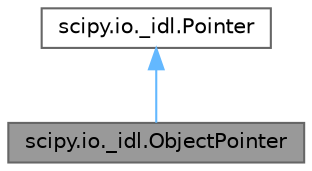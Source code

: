 digraph "scipy.io._idl.ObjectPointer"
{
 // LATEX_PDF_SIZE
  bgcolor="transparent";
  edge [fontname=Helvetica,fontsize=10,labelfontname=Helvetica,labelfontsize=10];
  node [fontname=Helvetica,fontsize=10,shape=box,height=0.2,width=0.4];
  Node1 [id="Node000001",label="scipy.io._idl.ObjectPointer",height=0.2,width=0.4,color="gray40", fillcolor="grey60", style="filled", fontcolor="black",tooltip=" "];
  Node2 -> Node1 [id="edge1_Node000001_Node000002",dir="back",color="steelblue1",style="solid",tooltip=" "];
  Node2 [id="Node000002",label="scipy.io._idl.Pointer",height=0.2,width=0.4,color="gray40", fillcolor="white", style="filled",URL="$d4/d88/classscipy_1_1io_1_1__idl_1_1Pointer.html",tooltip=" "];
}
